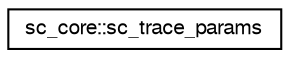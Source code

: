 digraph "Graphical Class Hierarchy"
{
  edge [fontname="FreeSans",fontsize="10",labelfontname="FreeSans",labelfontsize="10"];
  node [fontname="FreeSans",fontsize="10",shape=record];
  rankdir="LR";
  Node0 [label="sc_core::sc_trace_params",height=0.2,width=0.4,color="black", fillcolor="white", style="filled",URL="$a01284.html"];
}
